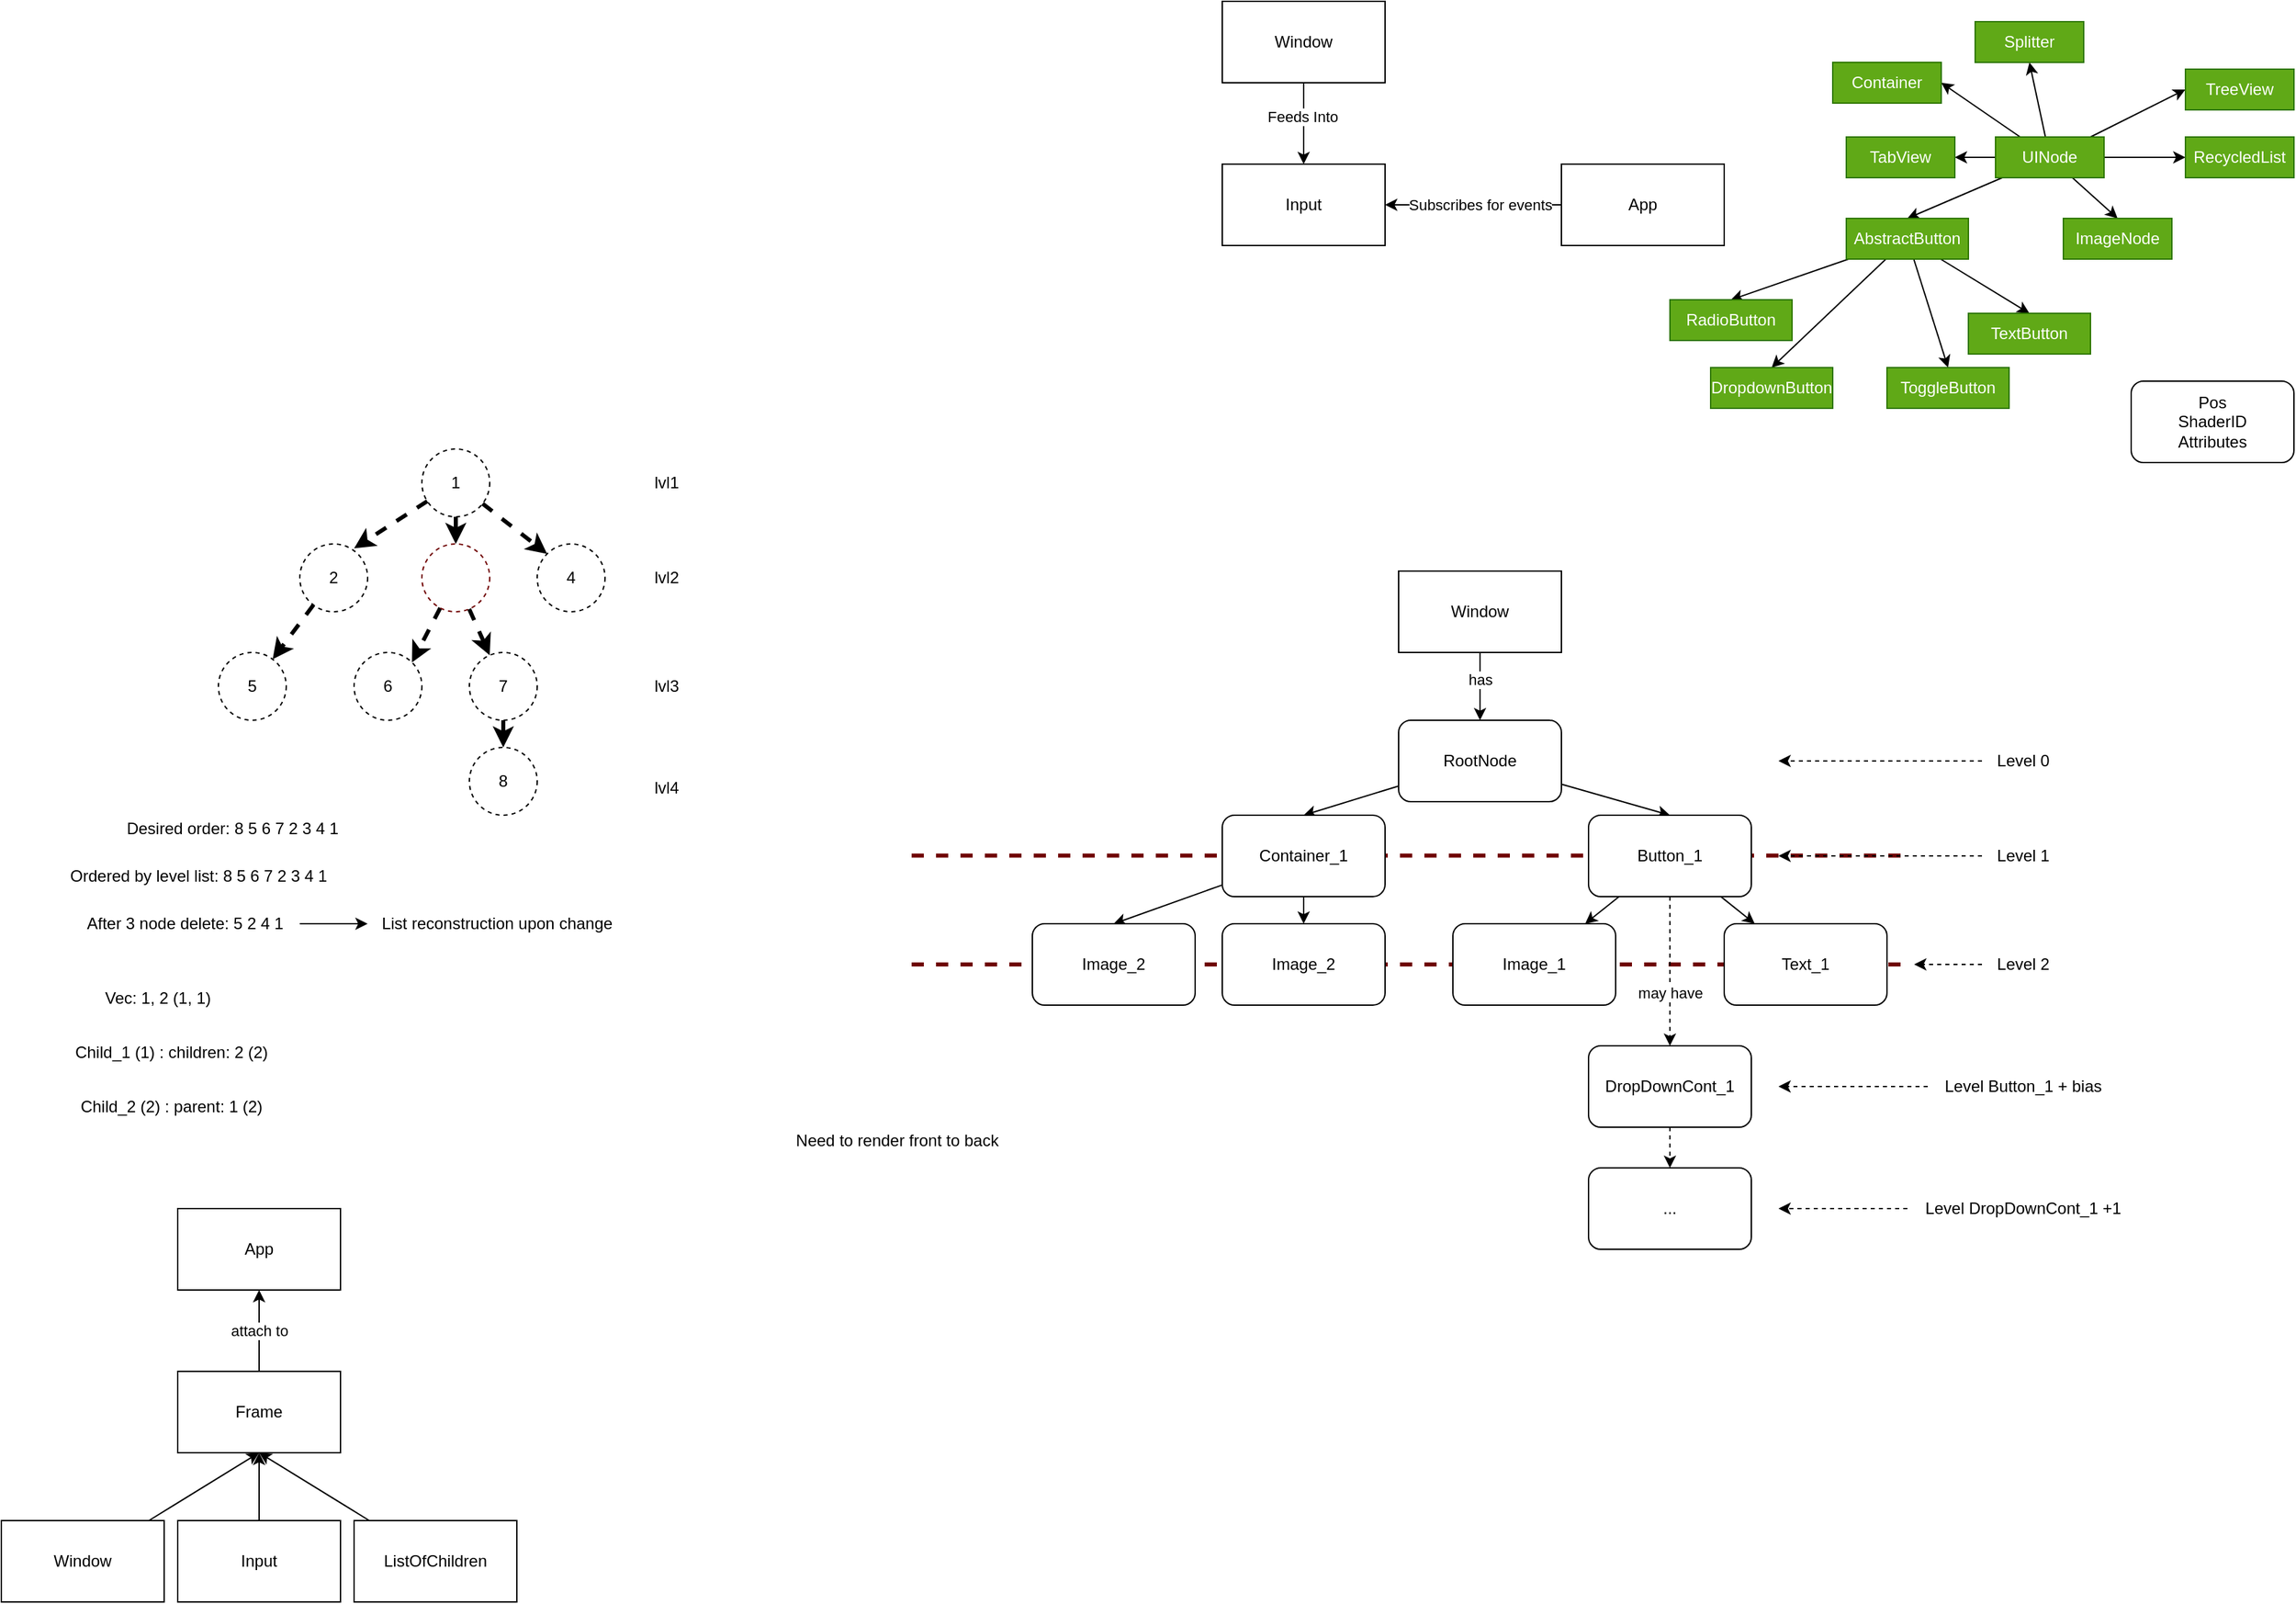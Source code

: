 <mxfile>
    <diagram id="E0EGTVwCrR74VpB57Wty" name="Page-1">
        <mxGraphModel dx="2281" dy="507" grid="1" gridSize="10" guides="1" tooltips="1" connect="1" arrows="1" fold="1" page="1" pageScale="1" pageWidth="850" pageHeight="1100" math="0" shadow="0">
            <root>
                <mxCell id="0"/>
                <mxCell id="1" parent="0"/>
                <mxCell id="88" value="" style="endArrow=none;html=1;dashed=1;fillColor=#a20025;strokeColor=#6F0000;strokeWidth=3;" parent="1" edge="1">
                    <mxGeometry width="50" height="50" relative="1" as="geometry">
                        <mxPoint x="530" y="649.71" as="sourcePoint"/>
                        <mxPoint x="-200" y="649.71" as="targetPoint"/>
                    </mxGeometry>
                </mxCell>
                <mxCell id="87" value="" style="endArrow=none;html=1;dashed=1;fillColor=#a20025;strokeColor=#6F0000;strokeWidth=3;" parent="1" edge="1">
                    <mxGeometry width="50" height="50" relative="1" as="geometry">
                        <mxPoint x="530" y="730" as="sourcePoint"/>
                        <mxPoint x="-200" y="730" as="targetPoint"/>
                    </mxGeometry>
                </mxCell>
                <mxCell id="17" value="Input" style="whiteSpace=wrap;html=1;" parent="1" vertex="1">
                    <mxGeometry x="30" y="140" width="120" height="60" as="geometry"/>
                </mxCell>
                <mxCell id="20" style="edgeStyle=none;html=1;entryX=0.5;entryY=0;entryDx=0;entryDy=0;" parent="1" source="19" target="17" edge="1">
                    <mxGeometry relative="1" as="geometry"/>
                </mxCell>
                <mxCell id="21" value="Feeds Into" style="edgeLabel;html=1;align=center;verticalAlign=middle;resizable=0;points=[];" parent="20" vertex="1" connectable="0">
                    <mxGeometry x="-0.165" y="-1" relative="1" as="geometry">
                        <mxPoint as="offset"/>
                    </mxGeometry>
                </mxCell>
                <mxCell id="19" value="Window" style="whiteSpace=wrap;html=1;" parent="1" vertex="1">
                    <mxGeometry x="30" y="20" width="120" height="60" as="geometry"/>
                </mxCell>
                <mxCell id="24" style="edgeStyle=none;html=1;entryX=1;entryY=0.5;entryDx=0;entryDy=0;" parent="1" source="23" target="17" edge="1">
                    <mxGeometry relative="1" as="geometry"/>
                </mxCell>
                <mxCell id="25" value="Subscribes for events" style="edgeLabel;html=1;align=center;verticalAlign=middle;resizable=0;points=[];" parent="24" vertex="1" connectable="0">
                    <mxGeometry x="0.51" y="1" relative="1" as="geometry">
                        <mxPoint x="38" y="-1" as="offset"/>
                    </mxGeometry>
                </mxCell>
                <mxCell id="23" value="App" style="whiteSpace=wrap;html=1;" parent="1" vertex="1">
                    <mxGeometry x="280" y="140" width="120" height="60" as="geometry"/>
                </mxCell>
                <mxCell id="38" style="edgeStyle=none;html=1;entryX=0.5;entryY=0;entryDx=0;entryDy=0;" parent="1" source="27" target="29" edge="1">
                    <mxGeometry relative="1" as="geometry"/>
                </mxCell>
                <mxCell id="40" style="edgeStyle=none;html=1;entryX=0.5;entryY=0;entryDx=0;entryDy=0;" parent="1" source="27" target="39" edge="1">
                    <mxGeometry relative="1" as="geometry"/>
                </mxCell>
                <mxCell id="44" style="edgeStyle=none;html=1;entryX=0;entryY=0.5;entryDx=0;entryDy=0;" parent="1" source="27" target="43" edge="1">
                    <mxGeometry relative="1" as="geometry"/>
                </mxCell>
                <mxCell id="45" style="edgeStyle=none;html=1;entryX=0;entryY=0.5;entryDx=0;entryDy=0;" parent="1" source="27" target="41" edge="1">
                    <mxGeometry relative="1" as="geometry"/>
                </mxCell>
                <mxCell id="48" style="edgeStyle=none;html=1;entryX=0.5;entryY=1;entryDx=0;entryDy=0;" parent="1" source="27" target="47" edge="1">
                    <mxGeometry relative="1" as="geometry"/>
                </mxCell>
                <mxCell id="50" style="edgeStyle=none;html=1;entryX=1;entryY=0.5;entryDx=0;entryDy=0;" parent="1" source="27" target="49" edge="1">
                    <mxGeometry relative="1" as="geometry"/>
                </mxCell>
                <mxCell id="51" style="edgeStyle=none;html=1;entryX=1;entryY=0.5;entryDx=0;entryDy=0;" parent="1" source="27" target="46" edge="1">
                    <mxGeometry relative="1" as="geometry"/>
                </mxCell>
                <mxCell id="27" value="UINode" style="whiteSpace=wrap;html=1;fillColor=#60a917;fontColor=#ffffff;strokeColor=#2D7600;" parent="1" vertex="1">
                    <mxGeometry x="600" y="120" width="80" height="30" as="geometry"/>
                </mxCell>
                <mxCell id="34" style="edgeStyle=none;html=1;entryX=0.5;entryY=0;entryDx=0;entryDy=0;" parent="1" source="29" target="31" edge="1">
                    <mxGeometry relative="1" as="geometry"/>
                </mxCell>
                <mxCell id="35" style="edgeStyle=none;html=1;entryX=0.5;entryY=0;entryDx=0;entryDy=0;" parent="1" source="29" target="30" edge="1">
                    <mxGeometry relative="1" as="geometry"/>
                </mxCell>
                <mxCell id="36" style="edgeStyle=none;html=1;entryX=0.5;entryY=0;entryDx=0;entryDy=0;" parent="1" source="29" target="32" edge="1">
                    <mxGeometry relative="1" as="geometry"/>
                </mxCell>
                <mxCell id="37" style="edgeStyle=none;html=1;entryX=0.5;entryY=0;entryDx=0;entryDy=0;" parent="1" source="29" target="33" edge="1">
                    <mxGeometry relative="1" as="geometry"/>
                </mxCell>
                <mxCell id="29" value="AbstractButton" style="whiteSpace=wrap;html=1;fillColor=#60a917;fontColor=#ffffff;strokeColor=#2D7600;" parent="1" vertex="1">
                    <mxGeometry x="490" y="180" width="90" height="30" as="geometry"/>
                </mxCell>
                <mxCell id="30" value="TextButton" style="whiteSpace=wrap;html=1;fillColor=#60a917;fontColor=#ffffff;strokeColor=#2D7600;" parent="1" vertex="1">
                    <mxGeometry x="580" y="250" width="90" height="30" as="geometry"/>
                </mxCell>
                <mxCell id="31" value="RadioButton" style="whiteSpace=wrap;html=1;fillColor=#60a917;fontColor=#ffffff;strokeColor=#2D7600;" parent="1" vertex="1">
                    <mxGeometry x="360" y="240" width="90" height="30" as="geometry"/>
                </mxCell>
                <mxCell id="32" value="ToggleButton" style="whiteSpace=wrap;html=1;fillColor=#60a917;fontColor=#ffffff;strokeColor=#2D7600;" parent="1" vertex="1">
                    <mxGeometry x="520" y="290" width="90" height="30" as="geometry"/>
                </mxCell>
                <mxCell id="33" value="DropdownButton" style="whiteSpace=wrap;html=1;fillColor=#60a917;fontColor=#ffffff;strokeColor=#2D7600;" parent="1" vertex="1">
                    <mxGeometry x="390" y="290" width="90" height="30" as="geometry"/>
                </mxCell>
                <mxCell id="39" value="ImageNode" style="whiteSpace=wrap;html=1;fillColor=#60a917;fontColor=#ffffff;strokeColor=#2D7600;" parent="1" vertex="1">
                    <mxGeometry x="650" y="180" width="80" height="30" as="geometry"/>
                </mxCell>
                <mxCell id="41" value="TreeView" style="whiteSpace=wrap;html=1;fillColor=#60a917;fontColor=#ffffff;strokeColor=#2D7600;" parent="1" vertex="1">
                    <mxGeometry x="740" y="70" width="80" height="30" as="geometry"/>
                </mxCell>
                <mxCell id="43" value="RecycledList" style="whiteSpace=wrap;html=1;fillColor=#60a917;fontColor=#ffffff;strokeColor=#2D7600;" parent="1" vertex="1">
                    <mxGeometry x="740" y="120" width="80" height="30" as="geometry"/>
                </mxCell>
                <mxCell id="46" value="Container" style="whiteSpace=wrap;html=1;fillColor=#60a917;fontColor=#ffffff;strokeColor=#2D7600;" parent="1" vertex="1">
                    <mxGeometry x="480" y="65" width="80" height="30" as="geometry"/>
                </mxCell>
                <mxCell id="47" value="Splitter" style="whiteSpace=wrap;html=1;fillColor=#60a917;fontColor=#ffffff;strokeColor=#2D7600;" parent="1" vertex="1">
                    <mxGeometry x="585" y="35" width="80" height="30" as="geometry"/>
                </mxCell>
                <mxCell id="49" value="TabView" style="whiteSpace=wrap;html=1;fillColor=#60a917;fontColor=#ffffff;strokeColor=#2D7600;" parent="1" vertex="1">
                    <mxGeometry x="490" y="120" width="80" height="30" as="geometry"/>
                </mxCell>
                <mxCell id="52" value="Pos&lt;br&gt;ShaderID&lt;br&gt;Attributes" style="rounded=1;whiteSpace=wrap;html=1;" parent="1" vertex="1">
                    <mxGeometry x="700" y="300" width="120" height="60" as="geometry"/>
                </mxCell>
                <mxCell id="56" style="edgeStyle=none;html=1;entryX=0.5;entryY=0;entryDx=0;entryDy=0;" parent="1" source="53" target="55" edge="1">
                    <mxGeometry relative="1" as="geometry"/>
                </mxCell>
                <mxCell id="57" value="has" style="edgeLabel;html=1;align=center;verticalAlign=middle;resizable=0;points=[];" parent="56" vertex="1" connectable="0">
                    <mxGeometry x="-0.476" y="1" relative="1" as="geometry">
                        <mxPoint x="-1" y="7" as="offset"/>
                    </mxGeometry>
                </mxCell>
                <mxCell id="53" value="Window" style="whiteSpace=wrap;html=1;" parent="1" vertex="1">
                    <mxGeometry x="160" y="440" width="120" height="60" as="geometry"/>
                </mxCell>
                <mxCell id="65" style="edgeStyle=none;html=1;entryX=0.5;entryY=0;entryDx=0;entryDy=0;" parent="1" source="55" target="64" edge="1">
                    <mxGeometry relative="1" as="geometry"/>
                </mxCell>
                <mxCell id="68" style="edgeStyle=none;html=1;entryX=0.5;entryY=0;entryDx=0;entryDy=0;" parent="1" source="55" target="58" edge="1">
                    <mxGeometry relative="1" as="geometry"/>
                </mxCell>
                <mxCell id="55" value="RootNode" style="rounded=1;whiteSpace=wrap;html=1;" parent="1" vertex="1">
                    <mxGeometry x="160" y="550" width="120" height="60" as="geometry"/>
                </mxCell>
                <mxCell id="61" style="edgeStyle=none;html=1;" parent="1" source="58" target="60" edge="1">
                    <mxGeometry relative="1" as="geometry"/>
                </mxCell>
                <mxCell id="63" style="edgeStyle=none;html=1;" parent="1" source="58" target="62" edge="1">
                    <mxGeometry relative="1" as="geometry"/>
                </mxCell>
                <mxCell id="72" style="edgeStyle=none;html=1;dashed=1;" parent="1" source="58" target="71" edge="1">
                    <mxGeometry relative="1" as="geometry"/>
                </mxCell>
                <mxCell id="73" value="may have" style="edgeLabel;html=1;align=center;verticalAlign=middle;resizable=0;points=[];" parent="72" vertex="1" connectable="0">
                    <mxGeometry x="-0.502" y="-1" relative="1" as="geometry">
                        <mxPoint x="1" y="43" as="offset"/>
                    </mxGeometry>
                </mxCell>
                <mxCell id="58" value="Button_1" style="rounded=1;whiteSpace=wrap;html=1;" parent="1" vertex="1">
                    <mxGeometry x="300" y="620" width="120" height="60" as="geometry"/>
                </mxCell>
                <mxCell id="60" value="Text_1" style="rounded=1;whiteSpace=wrap;html=1;" parent="1" vertex="1">
                    <mxGeometry x="400" y="700" width="120" height="60" as="geometry"/>
                </mxCell>
                <mxCell id="62" value="Image_1" style="rounded=1;whiteSpace=wrap;html=1;" parent="1" vertex="1">
                    <mxGeometry x="200" y="700" width="120" height="60" as="geometry"/>
                </mxCell>
                <mxCell id="69" style="edgeStyle=none;html=1;entryX=0.5;entryY=0;entryDx=0;entryDy=0;" parent="1" source="64" target="67" edge="1">
                    <mxGeometry relative="1" as="geometry"/>
                </mxCell>
                <mxCell id="70" style="edgeStyle=none;html=1;entryX=0.5;entryY=0;entryDx=0;entryDy=0;" parent="1" source="64" target="66" edge="1">
                    <mxGeometry relative="1" as="geometry"/>
                </mxCell>
                <mxCell id="64" value="Container_1" style="rounded=1;whiteSpace=wrap;html=1;" parent="1" vertex="1">
                    <mxGeometry x="30" y="620" width="120" height="60" as="geometry"/>
                </mxCell>
                <mxCell id="66" value="Image_2" style="rounded=1;whiteSpace=wrap;html=1;" parent="1" vertex="1">
                    <mxGeometry x="-110" y="700" width="120" height="60" as="geometry"/>
                </mxCell>
                <mxCell id="67" value="Image_2" style="rounded=1;whiteSpace=wrap;html=1;" parent="1" vertex="1">
                    <mxGeometry x="30" y="700" width="120" height="60" as="geometry"/>
                </mxCell>
                <mxCell id="83" style="edgeStyle=none;html=1;entryX=0.5;entryY=0;entryDx=0;entryDy=0;dashed=1;" parent="1" source="71" target="82" edge="1">
                    <mxGeometry relative="1" as="geometry"/>
                </mxCell>
                <mxCell id="71" value="DropDownCont_1" style="rounded=1;whiteSpace=wrap;html=1;" parent="1" vertex="1">
                    <mxGeometry x="300" y="790" width="120" height="60" as="geometry"/>
                </mxCell>
                <mxCell id="75" style="edgeStyle=none;html=1;dashed=1;" parent="1" source="74" edge="1">
                    <mxGeometry relative="1" as="geometry">
                        <mxPoint x="440" y="580" as="targetPoint"/>
                    </mxGeometry>
                </mxCell>
                <mxCell id="74" value="Level 0" style="text;html=1;align=center;verticalAlign=middle;resizable=0;points=[];autosize=1;strokeColor=none;fillColor=none;" parent="1" vertex="1">
                    <mxGeometry x="590" y="565" width="60" height="30" as="geometry"/>
                </mxCell>
                <mxCell id="76" value="Level 1" style="text;html=1;align=center;verticalAlign=middle;resizable=0;points=[];autosize=1;strokeColor=none;fillColor=none;" parent="1" vertex="1">
                    <mxGeometry x="590" y="635" width="60" height="30" as="geometry"/>
                </mxCell>
                <mxCell id="77" style="edgeStyle=none;html=1;dashed=1;" parent="1" source="76" edge="1">
                    <mxGeometry relative="1" as="geometry">
                        <mxPoint x="440" y="650" as="targetPoint"/>
                    </mxGeometry>
                </mxCell>
                <mxCell id="78" value="Level 2" style="text;html=1;align=center;verticalAlign=middle;resizable=0;points=[];autosize=1;strokeColor=none;fillColor=none;" parent="1" vertex="1">
                    <mxGeometry x="590" y="715" width="60" height="30" as="geometry"/>
                </mxCell>
                <mxCell id="79" style="edgeStyle=none;html=1;dashed=1;" parent="1" source="78" edge="1">
                    <mxGeometry relative="1" as="geometry">
                        <mxPoint x="540" y="730" as="targetPoint"/>
                    </mxGeometry>
                </mxCell>
                <mxCell id="80" value="Level Button_1 + bias" style="text;html=1;align=center;verticalAlign=middle;resizable=0;points=[];autosize=1;strokeColor=none;fillColor=none;" parent="1" vertex="1">
                    <mxGeometry x="550" y="805" width="140" height="30" as="geometry"/>
                </mxCell>
                <mxCell id="81" style="edgeStyle=none;html=1;dashed=1;" parent="1" source="80" edge="1">
                    <mxGeometry relative="1" as="geometry">
                        <mxPoint x="440" y="820" as="targetPoint"/>
                    </mxGeometry>
                </mxCell>
                <mxCell id="82" value="..." style="rounded=1;whiteSpace=wrap;html=1;" parent="1" vertex="1">
                    <mxGeometry x="300" y="880" width="120" height="60" as="geometry"/>
                </mxCell>
                <mxCell id="84" value="&lt;span style=&quot;&quot;&gt;Level DropDownCont_1 +1&lt;/span&gt;" style="text;html=1;align=center;verticalAlign=middle;resizable=0;points=[];autosize=1;strokeColor=none;fillColor=none;" parent="1" vertex="1">
                    <mxGeometry x="535" y="895" width="170" height="30" as="geometry"/>
                </mxCell>
                <mxCell id="85" style="edgeStyle=none;html=1;dashed=1;" parent="1" source="84" edge="1">
                    <mxGeometry relative="1" as="geometry">
                        <mxPoint x="440" y="910" as="targetPoint"/>
                    </mxGeometry>
                </mxCell>
                <mxCell id="89" value="Need to render front to back" style="text;html=1;align=center;verticalAlign=middle;resizable=0;points=[];autosize=1;strokeColor=none;fillColor=none;" parent="1" vertex="1">
                    <mxGeometry x="-295" y="845" width="170" height="30" as="geometry"/>
                </mxCell>
                <mxCell id="94" style="edgeStyle=none;html=1;entryX=0;entryY=0;entryDx=0;entryDy=0;dashed=1;strokeWidth=3;" parent="1" source="90" target="93" edge="1">
                    <mxGeometry relative="1" as="geometry"/>
                </mxCell>
                <mxCell id="95" style="edgeStyle=none;html=1;dashed=1;strokeWidth=3;" parent="1" source="90" target="92" edge="1">
                    <mxGeometry relative="1" as="geometry"/>
                </mxCell>
                <mxCell id="96" style="edgeStyle=none;html=1;entryX=0.8;entryY=0.066;entryDx=0;entryDy=0;entryPerimeter=0;dashed=1;strokeWidth=3;" parent="1" source="90" target="91" edge="1">
                    <mxGeometry relative="1" as="geometry"/>
                </mxCell>
                <mxCell id="90" value="1" style="ellipse;whiteSpace=wrap;html=1;dashed=1;fillColor=none;" parent="1" vertex="1">
                    <mxGeometry x="-560" y="350" width="50" height="50" as="geometry"/>
                </mxCell>
                <mxCell id="98" style="edgeStyle=none;html=1;dashed=1;strokeWidth=3;" parent="1" source="91" target="97" edge="1">
                    <mxGeometry relative="1" as="geometry"/>
                </mxCell>
                <mxCell id="91" value="2" style="ellipse;whiteSpace=wrap;html=1;dashed=1;fillColor=none;" parent="1" vertex="1">
                    <mxGeometry x="-650" y="420" width="50" height="50" as="geometry"/>
                </mxCell>
                <mxCell id="101" style="edgeStyle=none;html=1;entryX=1;entryY=0;entryDx=0;entryDy=0;dashed=1;strokeWidth=3;" parent="1" source="92" target="99" edge="1">
                    <mxGeometry relative="1" as="geometry"/>
                </mxCell>
                <mxCell id="102" style="edgeStyle=none;html=1;dashed=1;strokeWidth=3;" parent="1" source="92" target="100" edge="1">
                    <mxGeometry relative="1" as="geometry"/>
                </mxCell>
                <mxCell id="92" value="3" style="ellipse;whiteSpace=wrap;html=1;dashed=1;fillColor=none;fontColor=#ffffff;strokeColor=#6F0000;" parent="1" vertex="1">
                    <mxGeometry x="-560" y="420" width="50" height="50" as="geometry"/>
                </mxCell>
                <mxCell id="93" value="4" style="ellipse;whiteSpace=wrap;html=1;dashed=1;fillColor=none;" parent="1" vertex="1">
                    <mxGeometry x="-475" y="420" width="50" height="50" as="geometry"/>
                </mxCell>
                <mxCell id="97" value="5" style="ellipse;whiteSpace=wrap;html=1;dashed=1;fillColor=none;" parent="1" vertex="1">
                    <mxGeometry x="-710" y="500" width="50" height="50" as="geometry"/>
                </mxCell>
                <mxCell id="99" value="6" style="ellipse;whiteSpace=wrap;html=1;dashed=1;fillColor=none;" parent="1" vertex="1">
                    <mxGeometry x="-610" y="500" width="50" height="50" as="geometry"/>
                </mxCell>
                <mxCell id="104" style="edgeStyle=none;html=1;dashed=1;strokeWidth=3;" parent="1" source="100" target="103" edge="1">
                    <mxGeometry relative="1" as="geometry"/>
                </mxCell>
                <mxCell id="100" value="7" style="ellipse;whiteSpace=wrap;html=1;dashed=1;fillColor=none;" parent="1" vertex="1">
                    <mxGeometry x="-525" y="500" width="50" height="50" as="geometry"/>
                </mxCell>
                <mxCell id="103" value="8" style="ellipse;whiteSpace=wrap;html=1;dashed=1;fillColor=none;" parent="1" vertex="1">
                    <mxGeometry x="-525" y="570" width="50" height="50" as="geometry"/>
                </mxCell>
                <mxCell id="105" value="Desired order: 8 5 6 7 2 3 4 1" style="text;html=1;align=center;verticalAlign=middle;resizable=0;points=[];autosize=1;strokeColor=none;fillColor=none;" parent="1" vertex="1">
                    <mxGeometry x="-790" y="615" width="180" height="30" as="geometry"/>
                </mxCell>
                <mxCell id="106" value="lvl1" style="text;html=1;align=center;verticalAlign=middle;resizable=0;points=[];autosize=1;strokeColor=none;fillColor=none;dashed=1;" parent="1" vertex="1">
                    <mxGeometry x="-400" y="360" width="40" height="30" as="geometry"/>
                </mxCell>
                <mxCell id="107" value="lvl2" style="text;html=1;align=center;verticalAlign=middle;resizable=0;points=[];autosize=1;strokeColor=none;fillColor=none;dashed=1;" parent="1" vertex="1">
                    <mxGeometry x="-400" y="430" width="40" height="30" as="geometry"/>
                </mxCell>
                <mxCell id="108" value="lvl3" style="text;html=1;align=center;verticalAlign=middle;resizable=0;points=[];autosize=1;strokeColor=none;fillColor=none;dashed=1;" parent="1" vertex="1">
                    <mxGeometry x="-400" y="510" width="40" height="30" as="geometry"/>
                </mxCell>
                <mxCell id="109" value="lvl4" style="text;html=1;align=center;verticalAlign=middle;resizable=0;points=[];autosize=1;strokeColor=none;fillColor=none;dashed=1;" parent="1" vertex="1">
                    <mxGeometry x="-400" y="585" width="40" height="30" as="geometry"/>
                </mxCell>
                <mxCell id="112" value="Ordered by level list: 8 5 6 7 2 3 4 1" style="text;html=1;align=center;verticalAlign=middle;resizable=0;points=[];autosize=1;strokeColor=none;fillColor=none;" parent="1" vertex="1">
                    <mxGeometry x="-830" y="650" width="210" height="30" as="geometry"/>
                </mxCell>
                <mxCell id="114" style="edgeStyle=none;html=1;strokeWidth=1;" parent="1" source="113" edge="1">
                    <mxGeometry relative="1" as="geometry">
                        <mxPoint x="-600" y="700" as="targetPoint"/>
                    </mxGeometry>
                </mxCell>
                <mxCell id="113" value="After 3 node delete: 5 2 4 1" style="text;html=1;align=center;verticalAlign=middle;resizable=0;points=[];autosize=1;strokeColor=none;fillColor=none;" parent="1" vertex="1">
                    <mxGeometry x="-820" y="685" width="170" height="30" as="geometry"/>
                </mxCell>
                <mxCell id="115" value="List reconstruction upon change" style="text;html=1;align=center;verticalAlign=middle;resizable=0;points=[];autosize=1;strokeColor=none;fillColor=none;" parent="1" vertex="1">
                    <mxGeometry x="-600" y="685" width="190" height="30" as="geometry"/>
                </mxCell>
                <mxCell id="116" value="Vec: 1, 2 (1, 1)" style="text;html=1;align=center;verticalAlign=middle;resizable=0;points=[];autosize=1;strokeColor=none;fillColor=none;" parent="1" vertex="1">
                    <mxGeometry x="-805" y="740" width="100" height="30" as="geometry"/>
                </mxCell>
                <mxCell id="117" value="Child_2 (2) : parent: 1 (2)" style="text;html=1;align=center;verticalAlign=middle;resizable=0;points=[];autosize=1;strokeColor=none;fillColor=none;" parent="1" vertex="1">
                    <mxGeometry x="-825" y="820" width="160" height="30" as="geometry"/>
                </mxCell>
                <mxCell id="118" value="Child_1 (1) : children: 2 (2)" style="text;html=1;align=center;verticalAlign=middle;resizable=0;points=[];autosize=1;strokeColor=none;fillColor=none;" parent="1" vertex="1">
                    <mxGeometry x="-830" y="780" width="170" height="30" as="geometry"/>
                </mxCell>
                <mxCell id="119" value="App" style="whiteSpace=wrap;html=1;" vertex="1" parent="1">
                    <mxGeometry x="-740" y="910" width="120" height="60" as="geometry"/>
                </mxCell>
                <mxCell id="121" style="edgeStyle=none;html=1;entryX=0.5;entryY=1;entryDx=0;entryDy=0;" edge="1" parent="1" source="120" target="119">
                    <mxGeometry relative="1" as="geometry"/>
                </mxCell>
                <mxCell id="122" value="attach to" style="edgeLabel;html=1;align=center;verticalAlign=middle;resizable=0;points=[];" vertex="1" connectable="0" parent="121">
                    <mxGeometry x="-0.327" y="-3" relative="1" as="geometry">
                        <mxPoint x="-3" y="-10" as="offset"/>
                    </mxGeometry>
                </mxCell>
                <mxCell id="120" value="Frame" style="whiteSpace=wrap;html=1;" vertex="1" parent="1">
                    <mxGeometry x="-740" y="1030" width="120" height="60" as="geometry"/>
                </mxCell>
                <mxCell id="127" style="edgeStyle=none;html=1;entryX=0.5;entryY=1;entryDx=0;entryDy=0;" edge="1" parent="1" source="123" target="120">
                    <mxGeometry relative="1" as="geometry"/>
                </mxCell>
                <mxCell id="123" value="Window" style="whiteSpace=wrap;html=1;" vertex="1" parent="1">
                    <mxGeometry x="-870" y="1140" width="120" height="60" as="geometry"/>
                </mxCell>
                <mxCell id="126" style="edgeStyle=none;html=1;entryX=0.5;entryY=1;entryDx=0;entryDy=0;" edge="1" parent="1" source="124" target="120">
                    <mxGeometry relative="1" as="geometry"/>
                </mxCell>
                <mxCell id="124" value="Input" style="whiteSpace=wrap;html=1;" vertex="1" parent="1">
                    <mxGeometry x="-740" y="1140" width="120" height="60" as="geometry"/>
                </mxCell>
                <mxCell id="128" style="edgeStyle=none;html=1;" edge="1" parent="1" source="125">
                    <mxGeometry relative="1" as="geometry">
                        <mxPoint x="-680" y="1090" as="targetPoint"/>
                    </mxGeometry>
                </mxCell>
                <mxCell id="125" value="ListOfChildren" style="whiteSpace=wrap;html=1;" vertex="1" parent="1">
                    <mxGeometry x="-610" y="1140" width="120" height="60" as="geometry"/>
                </mxCell>
            </root>
        </mxGraphModel>
    </diagram>
</mxfile>